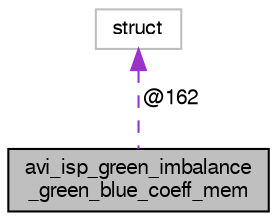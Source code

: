 digraph "avi_isp_green_imbalance_green_blue_coeff_mem"
{
  edge [fontname="FreeSans",fontsize="10",labelfontname="FreeSans",labelfontsize="10"];
  node [fontname="FreeSans",fontsize="10",shape=record];
  Node1 [label="avi_isp_green_imbalance\l_green_blue_coeff_mem",height=0.2,width=0.4,color="black", fillcolor="grey75", style="filled", fontcolor="black"];
  Node2 -> Node1 [dir="back",color="darkorchid3",fontsize="10",style="dashed",label=" @162" ,fontname="FreeSans"];
  Node2 [label="struct",height=0.2,width=0.4,color="grey75", fillcolor="white", style="filled"];
}
